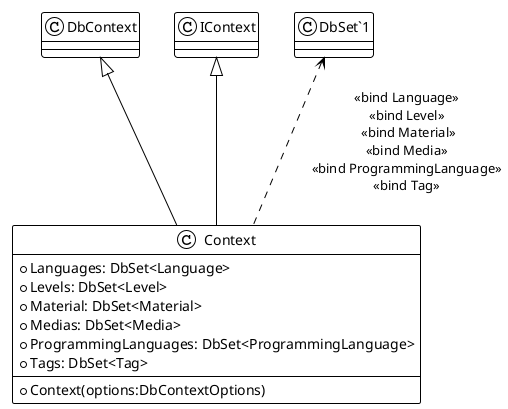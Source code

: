 @startuml
!theme plain
class Context {
    + Context(options:DbContextOptions)
    + Languages: DbSet<Language>
    + Levels: DbSet<Level>
    + Material: DbSet<Material>
    + Medias: DbSet<Media>
    + ProgrammingLanguages: DbSet<ProgrammingLanguage>
    + Tags: DbSet<Tag>

}
DbContext <|-- Context
IContext <|-- Context

"DbSet`1" <.. Context : <<bind Language>>\n<<bind Level>>\n <<bind Material>>\n<<bind Media>>\n<<bind ProgrammingLanguage>>\n<<bind Tag>>
@enduml
